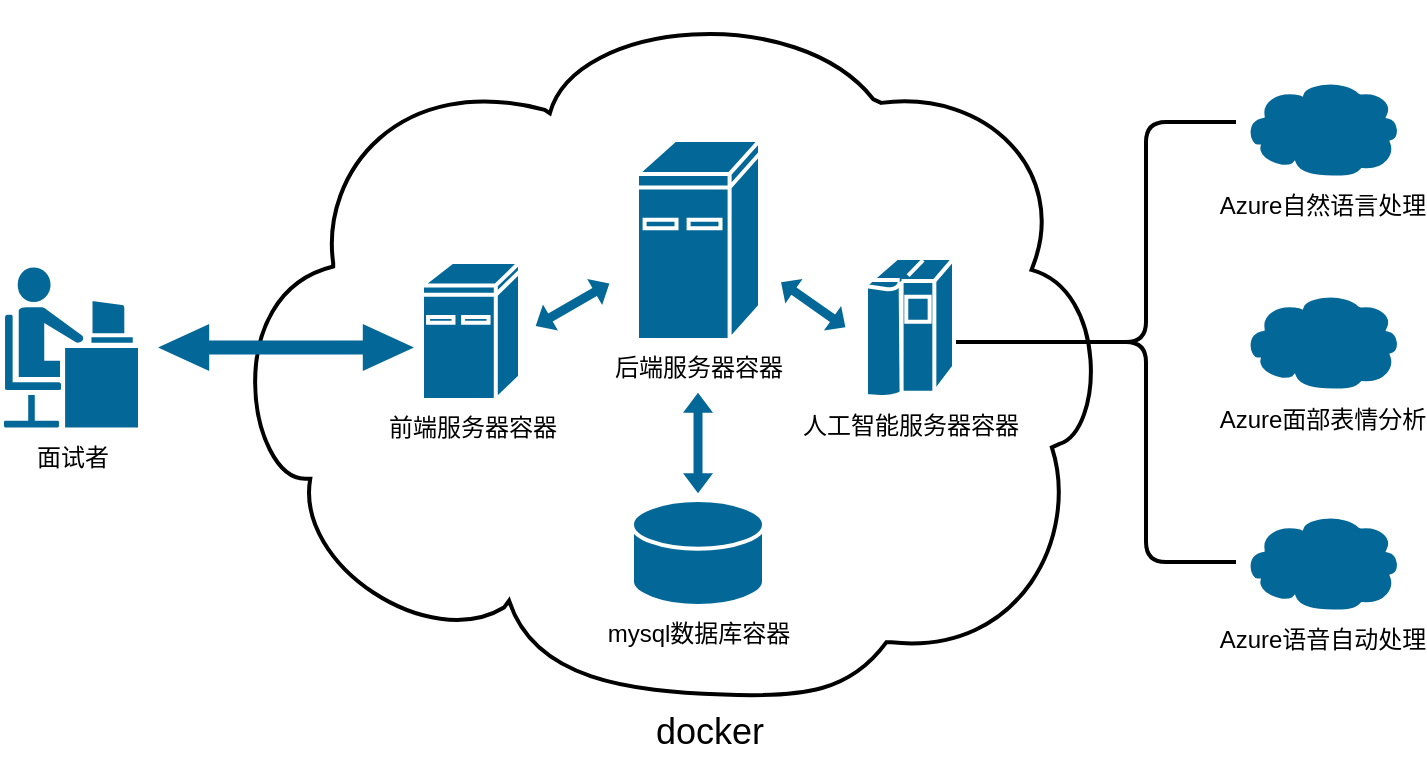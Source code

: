 <mxfile version="21.2.3" type="github">
  <diagram name="Page-1" id="hIh0VDBjIM_E1JTC7Pbp">
    <mxGraphModel dx="1247" dy="1721" grid="1" gridSize="10" guides="1" tooltips="1" connect="1" arrows="1" fold="1" page="1" pageScale="1" pageWidth="850" pageHeight="1100" math="0" shadow="0">
      <root>
        <mxCell id="0" />
        <mxCell id="1" parent="0" />
        <mxCell id="diSkkIIoygw0RVIQKToT-26" value="" style="edgeStyle=orthogonalEdgeStyle;orthogonalLoop=1;jettySize=auto;html=1;" edge="1" parent="1" source="diSkkIIoygw0RVIQKToT-4" target="diSkkIIoygw0RVIQKToT-7">
          <mxGeometry relative="1" as="geometry" />
        </mxCell>
        <mxCell id="diSkkIIoygw0RVIQKToT-6" value="&amp;nbsp; &amp;nbsp; &amp;nbsp; &amp;nbsp; &amp;nbsp;docker" style="shape=mxgraph.cisco.storage.cloud;html=1;pointerEvents=1;dashed=0;strokeWidth=2;verticalLabelPosition=bottom;verticalAlign=top;align=center;outlineConnect=0;rounded=0;fontSize=18;" vertex="1" parent="1">
          <mxGeometry x="200.25" y="-619" width="444.75" height="348" as="geometry" />
        </mxCell>
        <mxCell id="diSkkIIoygw0RVIQKToT-1" value="面试者" style="shape=mxgraph.cisco.people.androgenous_person;html=1;pointerEvents=1;dashed=0;fillColor=#036897;strokeColor=#ffffff;strokeWidth=2;verticalLabelPosition=bottom;verticalAlign=top;align=center;outlineConnect=0;rounded=0;" vertex="1" parent="1">
          <mxGeometry x="92" y="-487.25" width="69" height="82" as="geometry" />
        </mxCell>
        <mxCell id="diSkkIIoygw0RVIQKToT-3" value="mysql数据库容器" style="shape=mxgraph.cisco.storage.relational_database;html=1;pointerEvents=1;dashed=0;fillColor=#036897;strokeColor=#ffffff;strokeWidth=2;verticalLabelPosition=bottom;verticalAlign=top;align=center;outlineConnect=0;rounded=0;" vertex="1" parent="1">
          <mxGeometry x="407" y="-370" width="66" height="53" as="geometry" />
        </mxCell>
        <mxCell id="diSkkIIoygw0RVIQKToT-4" value="前端服务器容器" style="shape=mxgraph.cisco.computers_and_peripherals.ibm_mini_as400;html=1;pointerEvents=1;dashed=0;fillColor=#036897;strokeColor=#ffffff;strokeWidth=2;verticalLabelPosition=bottom;verticalAlign=top;align=center;outlineConnect=0;rounded=0;" vertex="1" parent="1">
          <mxGeometry x="302" y="-489" width="49" height="69" as="geometry" />
        </mxCell>
        <mxCell id="diSkkIIoygw0RVIQKToT-7" value="后端服务器容器" style="shape=mxgraph.cisco.computers_and_peripherals.ibm_mini_as400;html=1;pointerEvents=1;dashed=0;fillColor=#036897;strokeColor=#ffffff;strokeWidth=2;verticalLabelPosition=bottom;verticalAlign=top;align=center;outlineConnect=0;rounded=0;" vertex="1" parent="1">
          <mxGeometry x="409.5" y="-550" width="61.5" height="100" as="geometry" />
        </mxCell>
        <mxCell id="diSkkIIoygw0RVIQKToT-8" value="" style="shape=doubleArrow;whiteSpace=wrap;html=1;fillColor=#036897;rounded=0;shadow=0;strokeColor=none;rotation=-30;" vertex="1" parent="1">
          <mxGeometry x="356.01" y="-475.13" width="42.53" height="15" as="geometry" />
        </mxCell>
        <mxCell id="diSkkIIoygw0RVIQKToT-12" value="Azure自然语言处理" style="shape=mxgraph.cisco.storage.cloud;html=1;pointerEvents=1;dashed=0;fillColor=#036897;strokeColor=#ffffff;strokeWidth=2;verticalLabelPosition=bottom;verticalAlign=top;align=center;outlineConnect=0;gradientColor=none;rounded=0;" vertex="1" parent="1">
          <mxGeometry x="712" y="-581" width="80" height="50" as="geometry" />
        </mxCell>
        <mxCell id="diSkkIIoygw0RVIQKToT-24" value="人工智能服务器容器" style="shape=mxgraph.cisco.computers_and_peripherals.ibm_mainframe;sketch=0;html=1;pointerEvents=1;dashed=0;fillColor=#036897;strokeColor=#ffffff;strokeWidth=2;verticalLabelPosition=bottom;verticalAlign=top;align=center;outlineConnect=0;" vertex="1" parent="1">
          <mxGeometry x="524" y="-491" width="44" height="70" as="geometry" />
        </mxCell>
        <mxCell id="diSkkIIoygw0RVIQKToT-37" value="" style="shape=doubleArrow;whiteSpace=wrap;html=1;fillColor=#036897;rounded=0;shadow=0;strokeColor=none;" vertex="1" parent="1">
          <mxGeometry x="170" y="-458" width="128" height="23.5" as="geometry" />
        </mxCell>
        <mxCell id="diSkkIIoygw0RVIQKToT-39" value="" style="shape=doubleArrow;whiteSpace=wrap;html=1;fillColor=#036897;rounded=0;shadow=0;strokeColor=none;rotation=-90;" vertex="1" parent="1">
          <mxGeometry x="414.88" y="-406" width="50.25" height="15" as="geometry" />
        </mxCell>
        <mxCell id="diSkkIIoygw0RVIQKToT-40" value="" style="shape=doubleArrow;whiteSpace=wrap;html=1;fillColor=#036897;rounded=0;shadow=0;strokeColor=none;rotation=-145;" vertex="1" parent="1">
          <mxGeometry x="477.99" y="-475.15" width="39.26" height="15" as="geometry" />
        </mxCell>
        <mxCell id="diSkkIIoygw0RVIQKToT-44" value="Azure面部表情分析" style="shape=mxgraph.cisco.storage.cloud;html=1;pointerEvents=1;dashed=0;fillColor=#036897;strokeColor=#ffffff;strokeWidth=2;verticalLabelPosition=bottom;verticalAlign=top;align=center;outlineConnect=0;gradientColor=none;rounded=0;" vertex="1" parent="1">
          <mxGeometry x="712" y="-474.5" width="80" height="50" as="geometry" />
        </mxCell>
        <mxCell id="diSkkIIoygw0RVIQKToT-45" value="Azure语音自动处理" style="shape=mxgraph.cisco.storage.cloud;html=1;pointerEvents=1;dashed=0;fillColor=#036897;strokeColor=#ffffff;strokeWidth=2;verticalLabelPosition=bottom;verticalAlign=top;align=center;outlineConnect=0;gradientColor=none;rounded=0;" vertex="1" parent="1">
          <mxGeometry x="712" y="-364" width="80" height="50" as="geometry" />
        </mxCell>
        <mxCell id="diSkkIIoygw0RVIQKToT-48" value="" style="shape=curlyBracket;whiteSpace=wrap;html=1;rounded=1;labelPosition=left;verticalLabelPosition=middle;align=right;verticalAlign=middle;strokeWidth=2;size=0.5;" vertex="1" parent="1">
          <mxGeometry x="619" y="-559" width="90" height="220" as="geometry" />
        </mxCell>
        <mxCell id="diSkkIIoygw0RVIQKToT-56" value="" style="line;strokeWidth=2;html=1;strokeColor=default;fontColor=#1D3557;fillColor=none;" vertex="1" parent="1">
          <mxGeometry x="569" y="-454" width="80" height="10" as="geometry" />
        </mxCell>
      </root>
    </mxGraphModel>
  </diagram>
</mxfile>
